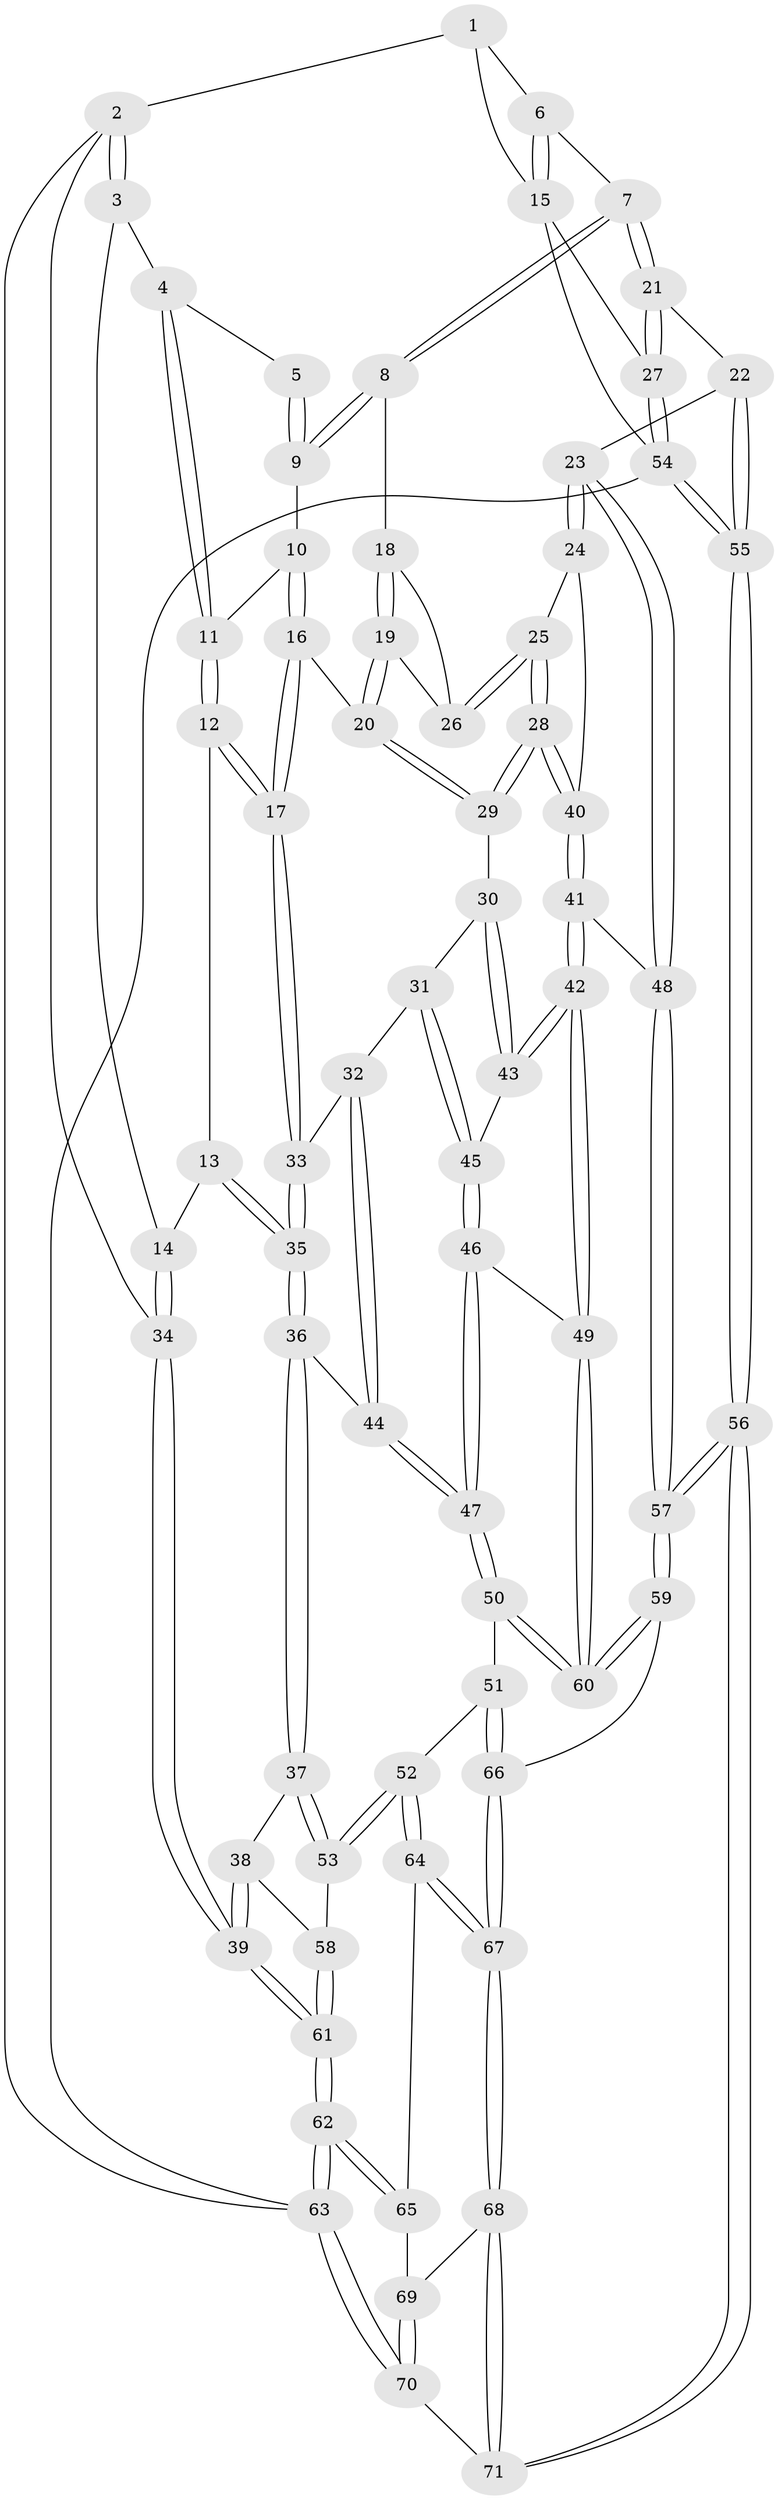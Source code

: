// Generated by graph-tools (version 1.1) at 2025/51/03/09/25 03:51:05]
// undirected, 71 vertices, 174 edges
graph export_dot {
graph [start="1"]
  node [color=gray90,style=filled];
  1 [pos="+0.7262258531112534+0"];
  2 [pos="+0+0"];
  3 [pos="+0.2020747347478987+0"];
  4 [pos="+0.2939712662724143+0"];
  5 [pos="+0.6056506394493046+0"];
  6 [pos="+0.8144106408274159+0.03852945509641097"];
  7 [pos="+0.7652559369374844+0.1720113112864925"];
  8 [pos="+0.7355715937575208+0.18156674635065287"];
  9 [pos="+0.5717653570772726+0.13198186897384231"];
  10 [pos="+0.5625611829847394+0.14230958907554847"];
  11 [pos="+0.3643165500156889+0.08517140259276564"];
  12 [pos="+0.3563134396489054+0.20153012687908775"];
  13 [pos="+0.1307721342949645+0.21503734084543713"];
  14 [pos="+0.11716035347950629+0.19636178836801707"];
  15 [pos="+1+0.21988143645189986"];
  16 [pos="+0.5353417751555548+0.21944697078935355"];
  17 [pos="+0.39980500048252954+0.2717956400797245"];
  18 [pos="+0.7190425907213384+0.20259057993469756"];
  19 [pos="+0.5869436267069873+0.26837591512731623"];
  20 [pos="+0.5836861749194828+0.26908213459390457"];
  21 [pos="+0.8859338550732512+0.3464750049784934"];
  22 [pos="+0.8342358546442588+0.39565410625269254"];
  23 [pos="+0.8276163551838085+0.39903644884356454"];
  24 [pos="+0.7234578804537112+0.3514193558146542"];
  25 [pos="+0.6963590016523746+0.3349999022242454"];
  26 [pos="+0.6897862965182964+0.2890013878573818"];
  27 [pos="+1+0.30743324950461287"];
  28 [pos="+0.605901607599362+0.35425297225785807"];
  29 [pos="+0.594593509293496+0.3467062247053233"];
  30 [pos="+0.5521092754483198+0.3663530290904488"];
  31 [pos="+0.4130725365883017+0.3401903176267796"];
  32 [pos="+0.4061311437696642+0.32917738693046034"];
  33 [pos="+0.39658357352879586+0.292006493280238"];
  34 [pos="+0+0.21125811083995327"];
  35 [pos="+0.15282498183999915+0.3632704826840012"];
  36 [pos="+0.14743673373516095+0.38625102511757686"];
  37 [pos="+0.12465758328007391+0.40995510466856955"];
  38 [pos="+0+0.4412092172541226"];
  39 [pos="+0+0.44875804889840687"];
  40 [pos="+0.6302674043559231+0.42769124023852156"];
  41 [pos="+0.6385868973639203+0.46998676470076023"];
  42 [pos="+0.5960285294694571+0.5039370525868394"];
  43 [pos="+0.5334831628536354+0.4447327568704211"];
  44 [pos="+0.26901634409760106+0.4479876247945569"];
  45 [pos="+0.43128942825306565+0.4427914704653503"];
  46 [pos="+0.39961979799984165+0.5413574016314016"];
  47 [pos="+0.3559508866774111+0.5772812476843735"];
  48 [pos="+0.7664790777914906+0.4739468033740845"];
  49 [pos="+0.5761883985566024+0.5590081442303453"];
  50 [pos="+0.3330598806299495+0.6350562366416426"];
  51 [pos="+0.2984314416765943+0.6629646418598527"];
  52 [pos="+0.200895820668549+0.6764718767300307"];
  53 [pos="+0.15991186800081006+0.6264152700180823"];
  54 [pos="+1+1"];
  55 [pos="+1+1"];
  56 [pos="+1+1"];
  57 [pos="+0.7701762856823636+0.844184429856794"];
  58 [pos="+0.10018028456168596+0.6143694967001857"];
  59 [pos="+0.6708122196452971+0.7854778878919368"];
  60 [pos="+0.6641657357270468+0.778124698747394"];
  61 [pos="+0+0.6260846900319834"];
  62 [pos="+0+0.8134584312132599"];
  63 [pos="+0+1"];
  64 [pos="+0.14734914211584693+0.7559789926106992"];
  65 [pos="+0.06433012350638746+0.7954249373298071"];
  66 [pos="+0.37263393885000623+0.8516548613028978"];
  67 [pos="+0.30036835377472426+1"];
  68 [pos="+0.29950862624635227+1"];
  69 [pos="+0.08090465274272615+0.8607244215979267"];
  70 [pos="+0.08614548229351854+1"];
  71 [pos="+0.3017645626730214+1"];
  1 -- 2;
  1 -- 6;
  1 -- 15;
  2 -- 3;
  2 -- 3;
  2 -- 34;
  2 -- 63;
  3 -- 4;
  3 -- 14;
  4 -- 5;
  4 -- 11;
  4 -- 11;
  5 -- 9;
  5 -- 9;
  6 -- 7;
  6 -- 15;
  6 -- 15;
  7 -- 8;
  7 -- 8;
  7 -- 21;
  7 -- 21;
  8 -- 9;
  8 -- 9;
  8 -- 18;
  9 -- 10;
  10 -- 11;
  10 -- 16;
  10 -- 16;
  11 -- 12;
  11 -- 12;
  12 -- 13;
  12 -- 17;
  12 -- 17;
  13 -- 14;
  13 -- 35;
  13 -- 35;
  14 -- 34;
  14 -- 34;
  15 -- 27;
  15 -- 54;
  16 -- 17;
  16 -- 17;
  16 -- 20;
  17 -- 33;
  17 -- 33;
  18 -- 19;
  18 -- 19;
  18 -- 26;
  19 -- 20;
  19 -- 20;
  19 -- 26;
  20 -- 29;
  20 -- 29;
  21 -- 22;
  21 -- 27;
  21 -- 27;
  22 -- 23;
  22 -- 55;
  22 -- 55;
  23 -- 24;
  23 -- 24;
  23 -- 48;
  23 -- 48;
  24 -- 25;
  24 -- 40;
  25 -- 26;
  25 -- 26;
  25 -- 28;
  25 -- 28;
  27 -- 54;
  27 -- 54;
  28 -- 29;
  28 -- 29;
  28 -- 40;
  28 -- 40;
  29 -- 30;
  30 -- 31;
  30 -- 43;
  30 -- 43;
  31 -- 32;
  31 -- 45;
  31 -- 45;
  32 -- 33;
  32 -- 44;
  32 -- 44;
  33 -- 35;
  33 -- 35;
  34 -- 39;
  34 -- 39;
  35 -- 36;
  35 -- 36;
  36 -- 37;
  36 -- 37;
  36 -- 44;
  37 -- 38;
  37 -- 53;
  37 -- 53;
  38 -- 39;
  38 -- 39;
  38 -- 58;
  39 -- 61;
  39 -- 61;
  40 -- 41;
  40 -- 41;
  41 -- 42;
  41 -- 42;
  41 -- 48;
  42 -- 43;
  42 -- 43;
  42 -- 49;
  42 -- 49;
  43 -- 45;
  44 -- 47;
  44 -- 47;
  45 -- 46;
  45 -- 46;
  46 -- 47;
  46 -- 47;
  46 -- 49;
  47 -- 50;
  47 -- 50;
  48 -- 57;
  48 -- 57;
  49 -- 60;
  49 -- 60;
  50 -- 51;
  50 -- 60;
  50 -- 60;
  51 -- 52;
  51 -- 66;
  51 -- 66;
  52 -- 53;
  52 -- 53;
  52 -- 64;
  52 -- 64;
  53 -- 58;
  54 -- 55;
  54 -- 55;
  54 -- 63;
  55 -- 56;
  55 -- 56;
  56 -- 57;
  56 -- 57;
  56 -- 71;
  56 -- 71;
  57 -- 59;
  57 -- 59;
  58 -- 61;
  58 -- 61;
  59 -- 60;
  59 -- 60;
  59 -- 66;
  61 -- 62;
  61 -- 62;
  62 -- 63;
  62 -- 63;
  62 -- 65;
  62 -- 65;
  63 -- 70;
  63 -- 70;
  64 -- 65;
  64 -- 67;
  64 -- 67;
  65 -- 69;
  66 -- 67;
  66 -- 67;
  67 -- 68;
  67 -- 68;
  68 -- 69;
  68 -- 71;
  68 -- 71;
  69 -- 70;
  69 -- 70;
  70 -- 71;
}
